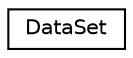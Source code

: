 digraph "Graphical Class Hierarchy"
{
 // LATEX_PDF_SIZE
  edge [fontname="Helvetica",fontsize="10",labelfontname="Helvetica",labelfontsize="10"];
  node [fontname="Helvetica",fontsize="10",shape=record];
  rankdir="LR";
  Node0 [label="DataSet",height=0.2,width=0.4,color="black", fillcolor="white", style="filled",URL="$structDataSet.html",tooltip=" "];
}
